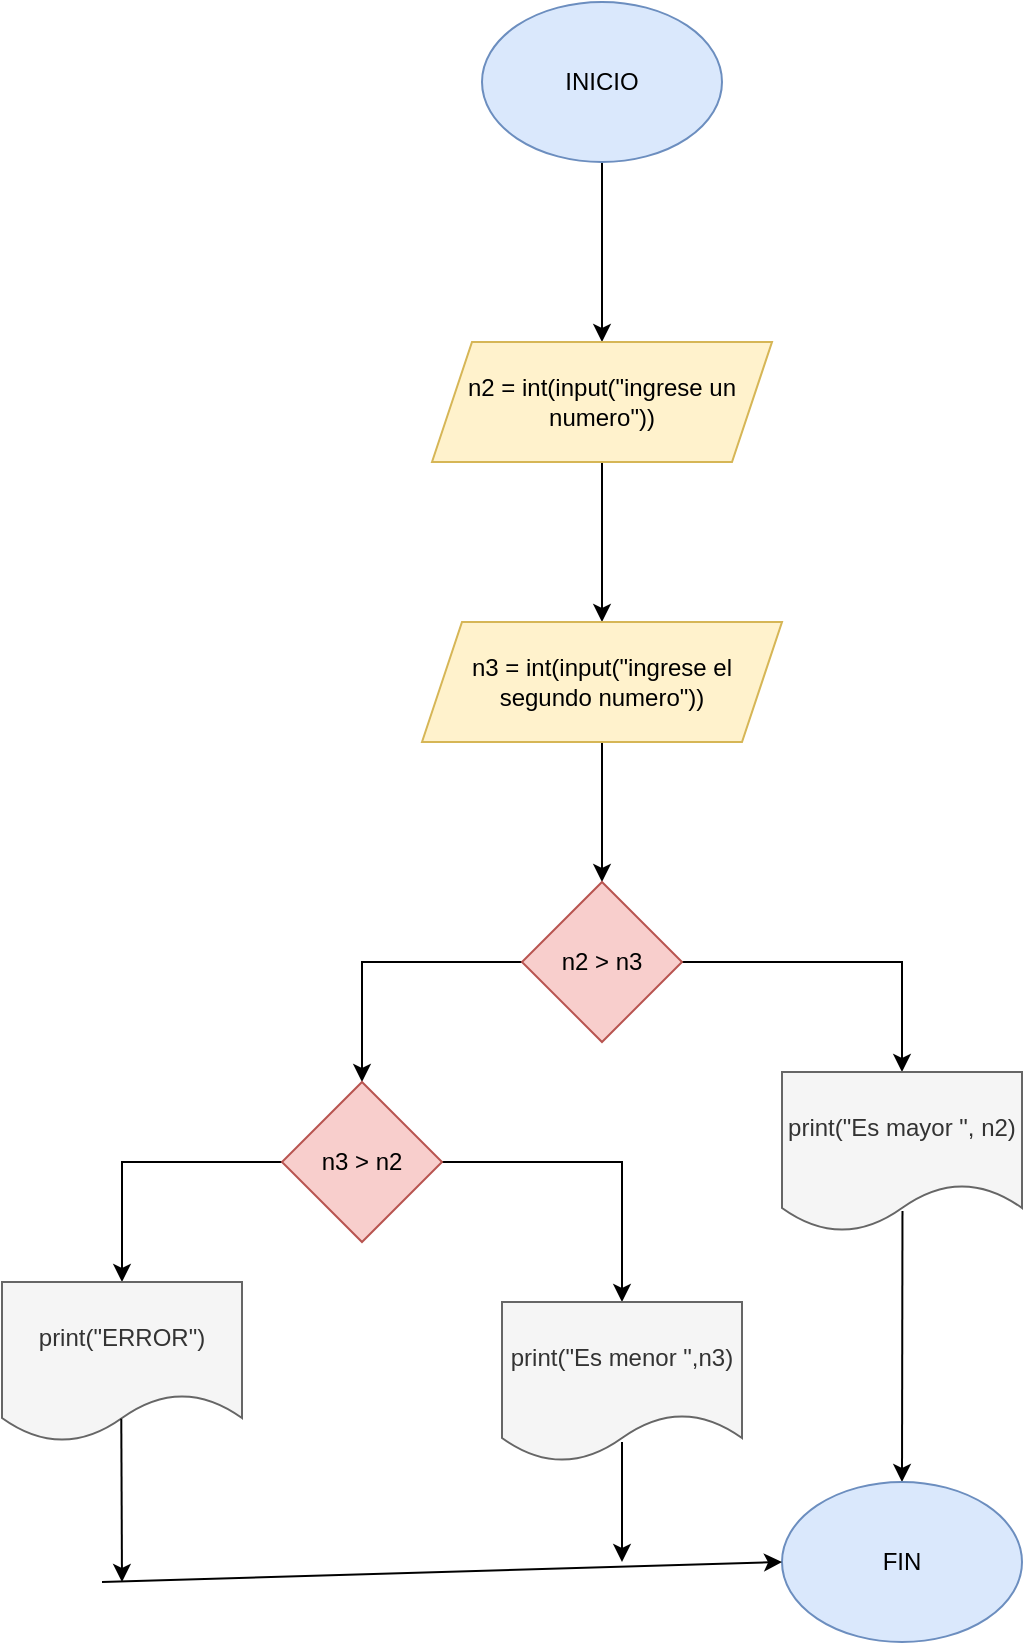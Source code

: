 <mxfile version="27.1.4">
  <diagram name="Página-1" id="oovZhrzgwzb8RIyPMst8">
    <mxGraphModel dx="1362" dy="825" grid="1" gridSize="10" guides="1" tooltips="1" connect="1" arrows="1" fold="1" page="1" pageScale="1" pageWidth="827" pageHeight="1169" math="0" shadow="0">
      <root>
        <mxCell id="0" />
        <mxCell id="1" parent="0" />
        <mxCell id="wzmIhyqLUfRe8WcLsJcf-3" value="" style="edgeStyle=orthogonalEdgeStyle;rounded=0;orthogonalLoop=1;jettySize=auto;html=1;" edge="1" parent="1" source="wzmIhyqLUfRe8WcLsJcf-1" target="wzmIhyqLUfRe8WcLsJcf-2">
          <mxGeometry relative="1" as="geometry" />
        </mxCell>
        <mxCell id="wzmIhyqLUfRe8WcLsJcf-1" value="INICIO" style="ellipse;whiteSpace=wrap;html=1;fillColor=#dae8fc;strokeColor=#6c8ebf;" vertex="1" parent="1">
          <mxGeometry x="100" y="50" width="120" height="80" as="geometry" />
        </mxCell>
        <mxCell id="wzmIhyqLUfRe8WcLsJcf-5" value="" style="edgeStyle=orthogonalEdgeStyle;rounded=0;orthogonalLoop=1;jettySize=auto;html=1;" edge="1" parent="1" source="wzmIhyqLUfRe8WcLsJcf-2" target="wzmIhyqLUfRe8WcLsJcf-4">
          <mxGeometry relative="1" as="geometry" />
        </mxCell>
        <mxCell id="wzmIhyqLUfRe8WcLsJcf-2" value="n2 = int(input(&quot;ingrese un numero&quot;))" style="shape=parallelogram;perimeter=parallelogramPerimeter;whiteSpace=wrap;html=1;fixedSize=1;fillColor=#fff2cc;strokeColor=#d6b656;" vertex="1" parent="1">
          <mxGeometry x="75" y="220" width="170" height="60" as="geometry" />
        </mxCell>
        <mxCell id="wzmIhyqLUfRe8WcLsJcf-7" value="" style="edgeStyle=orthogonalEdgeStyle;rounded=0;orthogonalLoop=1;jettySize=auto;html=1;" edge="1" parent="1" source="wzmIhyqLUfRe8WcLsJcf-4" target="wzmIhyqLUfRe8WcLsJcf-6">
          <mxGeometry relative="1" as="geometry" />
        </mxCell>
        <mxCell id="wzmIhyqLUfRe8WcLsJcf-4" value="n3 = int(input(&quot;ingrese el segundo numero&quot;))" style="shape=parallelogram;perimeter=parallelogramPerimeter;whiteSpace=wrap;html=1;fixedSize=1;fillColor=#fff2cc;strokeColor=#d6b656;" vertex="1" parent="1">
          <mxGeometry x="70" y="360" width="180" height="60" as="geometry" />
        </mxCell>
        <mxCell id="wzmIhyqLUfRe8WcLsJcf-9" value="" style="edgeStyle=orthogonalEdgeStyle;rounded=0;orthogonalLoop=1;jettySize=auto;html=1;" edge="1" parent="1" source="wzmIhyqLUfRe8WcLsJcf-6" target="wzmIhyqLUfRe8WcLsJcf-8">
          <mxGeometry relative="1" as="geometry" />
        </mxCell>
        <mxCell id="wzmIhyqLUfRe8WcLsJcf-11" value="" style="edgeStyle=orthogonalEdgeStyle;rounded=0;orthogonalLoop=1;jettySize=auto;html=1;" edge="1" parent="1" source="wzmIhyqLUfRe8WcLsJcf-6" target="wzmIhyqLUfRe8WcLsJcf-10">
          <mxGeometry relative="1" as="geometry" />
        </mxCell>
        <mxCell id="wzmIhyqLUfRe8WcLsJcf-6" value="n2 &amp;gt; n3" style="rhombus;whiteSpace=wrap;html=1;fillColor=#f8cecc;strokeColor=#b85450;" vertex="1" parent="1">
          <mxGeometry x="120" y="490" width="80" height="80" as="geometry" />
        </mxCell>
        <mxCell id="wzmIhyqLUfRe8WcLsJcf-8" value="print(&quot;Es mayor &quot;, n2)" style="shape=document;whiteSpace=wrap;html=1;boundedLbl=1;fillColor=#f5f5f5;fontColor=#333333;strokeColor=#666666;" vertex="1" parent="1">
          <mxGeometry x="250" y="585" width="120" height="80" as="geometry" />
        </mxCell>
        <mxCell id="wzmIhyqLUfRe8WcLsJcf-13" value="" style="edgeStyle=orthogonalEdgeStyle;rounded=0;orthogonalLoop=1;jettySize=auto;html=1;" edge="1" parent="1" source="wzmIhyqLUfRe8WcLsJcf-10" target="wzmIhyqLUfRe8WcLsJcf-12">
          <mxGeometry relative="1" as="geometry" />
        </mxCell>
        <mxCell id="wzmIhyqLUfRe8WcLsJcf-15" value="" style="edgeStyle=orthogonalEdgeStyle;rounded=0;orthogonalLoop=1;jettySize=auto;html=1;" edge="1" parent="1" source="wzmIhyqLUfRe8WcLsJcf-10" target="wzmIhyqLUfRe8WcLsJcf-14">
          <mxGeometry relative="1" as="geometry" />
        </mxCell>
        <mxCell id="wzmIhyqLUfRe8WcLsJcf-10" value="n3 &amp;gt; n2" style="rhombus;whiteSpace=wrap;html=1;fillColor=#f8cecc;strokeColor=#b85450;" vertex="1" parent="1">
          <mxGeometry y="590" width="80" height="80" as="geometry" />
        </mxCell>
        <mxCell id="wzmIhyqLUfRe8WcLsJcf-12" value="print(&quot;Es menor &quot;,n3)" style="shape=document;whiteSpace=wrap;html=1;boundedLbl=1;fillColor=#f5f5f5;fontColor=#333333;strokeColor=#666666;" vertex="1" parent="1">
          <mxGeometry x="110" y="700" width="120" height="80" as="geometry" />
        </mxCell>
        <mxCell id="wzmIhyqLUfRe8WcLsJcf-14" value="print(&quot;ERROR&quot;)" style="shape=document;whiteSpace=wrap;html=1;boundedLbl=1;fillColor=#f5f5f5;fontColor=#333333;strokeColor=#666666;" vertex="1" parent="1">
          <mxGeometry x="-140" y="690" width="120" height="80" as="geometry" />
        </mxCell>
        <mxCell id="wzmIhyqLUfRe8WcLsJcf-16" value="" style="endArrow=classic;html=1;rounded=0;exitX=0.502;exitY=0.868;exitDx=0;exitDy=0;exitPerimeter=0;" edge="1" parent="1" source="wzmIhyqLUfRe8WcLsJcf-8">
          <mxGeometry width="50" height="50" relative="1" as="geometry">
            <mxPoint x="170" y="670" as="sourcePoint" />
            <mxPoint x="310" y="790" as="targetPoint" />
          </mxGeometry>
        </mxCell>
        <mxCell id="wzmIhyqLUfRe8WcLsJcf-17" value="" style="endArrow=classic;html=1;rounded=0;" edge="1" parent="1">
          <mxGeometry width="50" height="50" relative="1" as="geometry">
            <mxPoint x="170" y="770" as="sourcePoint" />
            <mxPoint x="170" y="830" as="targetPoint" />
          </mxGeometry>
        </mxCell>
        <mxCell id="wzmIhyqLUfRe8WcLsJcf-18" value="" style="endArrow=classic;html=1;rounded=0;exitX=0.497;exitY=0.854;exitDx=0;exitDy=0;exitPerimeter=0;" edge="1" parent="1" source="wzmIhyqLUfRe8WcLsJcf-14">
          <mxGeometry width="50" height="50" relative="1" as="geometry">
            <mxPoint x="-70" y="780" as="sourcePoint" />
            <mxPoint x="-80" y="840" as="targetPoint" />
          </mxGeometry>
        </mxCell>
        <mxCell id="wzmIhyqLUfRe8WcLsJcf-19" value="FIN" style="ellipse;whiteSpace=wrap;html=1;fillColor=#dae8fc;strokeColor=#6c8ebf;" vertex="1" parent="1">
          <mxGeometry x="250" y="790" width="120" height="80" as="geometry" />
        </mxCell>
        <mxCell id="wzmIhyqLUfRe8WcLsJcf-20" value="" style="endArrow=classic;html=1;rounded=0;entryX=0;entryY=0.5;entryDx=0;entryDy=0;" edge="1" parent="1" target="wzmIhyqLUfRe8WcLsJcf-19">
          <mxGeometry width="50" height="50" relative="1" as="geometry">
            <mxPoint x="-90" y="840" as="sourcePoint" />
            <mxPoint x="100" y="530" as="targetPoint" />
            <Array as="points" />
          </mxGeometry>
        </mxCell>
      </root>
    </mxGraphModel>
  </diagram>
</mxfile>
